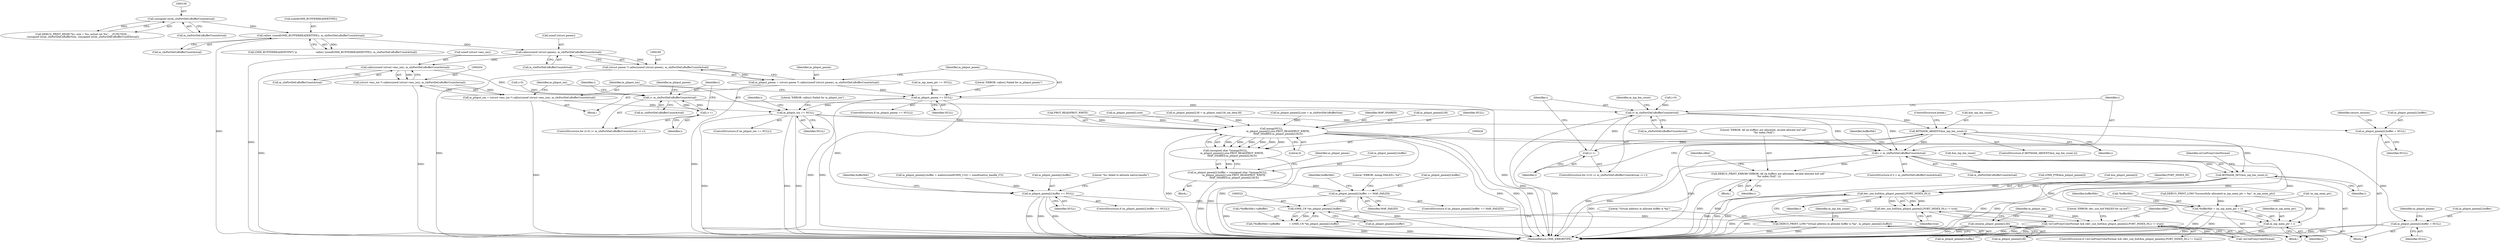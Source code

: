 digraph "0_Android_7558d03e6498e970b761aa44fff6b2c659202d95@API" {
"1000186" [label="(Call,calloc(sizeof (struct pmem), m_sInPortDef.nBufferCountActual))"];
"1000164" [label="(Call,calloc( (sizeof(OMX_BUFFERHEADERTYPE)), m_sInPortDef.nBufferCountActual))"];
"1000155" [label="(Call,(unsigned int)m_sInPortDef.nBufferCountActual)"];
"1000184" [label="(Call,(struct pmem *) calloc(sizeof (struct pmem), m_sInPortDef.nBufferCountActual))"];
"1000182" [label="(Call,m_pInput_pmem = (struct pmem *) calloc(sizeof (struct pmem), m_sInPortDef.nBufferCountActual))"];
"1000193" [label="(Call,m_pInput_pmem == NULL)"];
"1000212" [label="(Call,m_pInput_ion == NULL)"];
"1000410" [label="(Call,m_pInput_pmem[i].buffer = NULL)"];
"1000429" [label="(Call,mmap(NULL,\n                 m_pInput_pmem[i].size,PROT_READ|PROT_WRITE,\n                 MAP_SHARED,m_pInput_pmem[i].fd,0))"];
"1000427" [label="(Call,(unsigned char *)mmap(NULL,\n                 m_pInput_pmem[i].size,PROT_READ|PROT_WRITE,\n                 MAP_SHARED,m_pInput_pmem[i].fd,0))"];
"1000421" [label="(Call,m_pInput_pmem[i].buffer = (unsigned char *)mmap(NULL,\n                 m_pInput_pmem[i].size,PROT_READ|PROT_WRITE,\n                 MAP_SHARED,m_pInput_pmem[i].fd,0))"];
"1000447" [label="(Call,m_pInput_pmem[i].buffer == MAP_FAILED)"];
"1000521" [label="(Call,(OMX_U8 *)m_pInput_pmem[i].buffer)"];
"1000516" [label="(Call,(*bufferHdr)->pBuffer           = (OMX_U8 *)m_pInput_pmem[i].buffer)"];
"1000528" [label="(Call,DEBUG_PRINT_LOW(\"Virtual address in allocate buffer is %p\", m_pInput_pmem[i].buffer))"];
"1000458" [label="(Call,m_pInput_pmem[i].buffer = NULL)"];
"1000465" [label="(Call,close(m_pInput_pmem[i].fd))"];
"1000493" [label="(Call,m_pInput_pmem[i].buffer == NULL)"];
"1000205" [label="(Call,calloc(sizeof (struct venc_ion), m_sInPortDef.nBufferCountActual))"];
"1000203" [label="(Call,(struct venc_ion *) calloc(sizeof (struct venc_ion), m_sInPortDef.nBufferCountActual))"];
"1000201" [label="(Call,m_pInput_ion = (struct venc_ion *) calloc(sizeof (struct venc_ion), m_sInPortDef.nBufferCountActual))"];
"1000224" [label="(Call,i< m_sInPortDef.nBufferCountActual)"];
"1000229" [label="(Call,i++)"];
"1000271" [label="(Call,i< m_sInPortDef.nBufferCountActual)"];
"1000280" [label="(Call,BITMASK_ABSENT(&m_inp_bm_count,i))"];
"1000276" [label="(Call,i++)"];
"1000287" [label="(Call,i < m_sInPortDef.nBufferCountActual)"];
"1000293" [label="(Call,*bufferHdr = (m_inp_mem_ptr + i))"];
"1000296" [label="(Call,m_inp_mem_ptr + i)"];
"1000535" [label="(Call,BITMASK_SET(&m_inp_bm_count,i))"];
"1000544" [label="(Call,dev_use_buf(&m_pInput_pmem[i],PORT_INDEX_IN,i))"];
"1000543" [label="(Call,dev_use_buf(&m_pInput_pmem[i],PORT_INDEX_IN,i) != true)"];
"1000540" [label="(Call,!mUseProxyColorFormat && (dev_use_buf(&m_pInput_pmem[i],PORT_INDEX_IN,i) != true))"];
"1000559" [label="(Call,DEBUG_PRINT_ERROR(\"ERROR: All i/p buffers are allocated, invalid allocate buf call\"\n \"for index [%d]\", i))"];
"1000530" [label="(Call,m_pInput_pmem[i].buffer)"];
"1000211" [label="(ControlStructure,if (m_pInput_ion == NULL))"];
"1000454" [label="(Block,)"];
"1000293" [label="(Call,*bufferHdr = (m_inp_mem_ptr + i))"];
"1000202" [label="(Identifier,m_pInput_ion)"];
"1000436" [label="(Call,PROT_READ|PROT_WRITE)"];
"1000466" [label="(Call,m_pInput_pmem[i].fd)"];
"1000538" [label="(Identifier,i)"];
"1000339" [label="(Call,(OMX_PTR)&m_pInput_pmem[i])"];
"1000208" [label="(Call,m_sInPortDef.nBufferCountActual)"];
"1000298" [label="(Identifier,i)"];
"1000422" [label="(Call,m_pInput_pmem[i].buffer)"];
"1000167" [label="(Call,m_sInPortDef.nBufferCountActual)"];
"1000201" [label="(Call,m_pInput_ion = (struct venc_ion *) calloc(sizeof (struct venc_ion), m_sInPortDef.nBufferCountActual))"];
"1000431" [label="(Call,m_pInput_pmem[i].size)"];
"1000224" [label="(Call,i< m_sInPortDef.nBufferCountActual)"];
"1000427" [label="(Call,(unsigned char *)mmap(NULL,\n                 m_pInput_pmem[i].size,PROT_READ|PROT_WRITE,\n                 MAP_SHARED,m_pInput_pmem[i].fd,0))"];
"1000453" [label="(Identifier,MAP_FAILED)"];
"1000448" [label="(Call,m_pInput_pmem[i].buffer)"];
"1000155" [label="(Call,(unsigned int)m_sInPortDef.nBufferCountActual)"];
"1000296" [label="(Call,m_inp_mem_ptr + i)"];
"1000289" [label="(Call,m_sInPortDef.nBufferCountActual)"];
"1000302" [label="(Identifier,bufferHdr)"];
"1000458" [label="(Call,m_pInput_pmem[i].buffer = NULL)"];
"1000272" [label="(Identifier,i)"];
"1000551" [label="(Identifier,true)"];
"1000225" [label="(Identifier,i)"];
"1000493" [label="(Call,m_pInput_pmem[i].buffer == NULL)"];
"1000285" [label="(ControlStructure,break;)"];
"1000179" [label="(Call,DEBUG_PRINT_LOW(\"Successfully allocated m_inp_mem_ptr = %p\", m_inp_mem_ptr))"];
"1000195" [label="(Identifier,NULL)"];
"1000567" [label="(MethodReturn,OMX_ERRORTYPE)"];
"1000193" [label="(Call,m_pInput_pmem == NULL)"];
"1000529" [label="(Literal,\"Virtual address in allocate buffer is %p\")"];
"1000269" [label="(Identifier,i)"];
"1000297" [label="(Identifier,m_inp_mem_ptr)"];
"1000559" [label="(Call,DEBUG_PRINT_ERROR(\"ERROR: All i/p buffers are allocated, invalid allocate buf call\"\n \"for index [%d]\", i))"];
"1000381" [label="(Call,m_pInput_pmem[i].fd = m_pInput_ion[i].fd_ion_data.fd)"];
"1000294" [label="(Call,*bufferHdr)"];
"1000545" [label="(Call,&m_pInput_pmem[i])"];
"1000235" [label="(Identifier,m_pInput_pmem)"];
"1000212" [label="(Call,m_pInput_ion == NULL)"];
"1000554" [label="(Literal,\"ERROR: dev_use_buf FAILED for i/p buf\")"];
"1000283" [label="(Identifier,i)"];
"1000394" [label="(Call,m_pInput_pmem[i].size = m_sInPortDef.nBufferSize)"];
"1000288" [label="(Identifier,i)"];
"1000544" [label="(Call,dev_use_buf(&m_pInput_pmem[i],PORT_INDEX_IN,i))"];
"1000480" [label="(Call,m_pInput_pmem[i].buffer = malloc(sizeof(OMX_U32) + sizeof(native_handle_t*)))"];
"1000276" [label="(Call,i++)"];
"1000450" [label="(Identifier,m_pInput_pmem)"];
"1000206" [label="(Call,sizeof (struct venc_ion))"];
"1000226" [label="(Call,m_sInPortDef.nBufferCountActual)"];
"1000186" [label="(Call,calloc(sizeof (struct pmem), m_sInPortDef.nBufferCountActual))"];
"1000280" [label="(Call,BITMASK_ABSENT(&m_inp_bm_count,i))"];
"1000536" [label="(Call,&m_inp_bm_count)"];
"1000287" [label="(Call,i < m_sInPortDef.nBufferCountActual)"];
"1000499" [label="(Identifier,NULL)"];
"1000528" [label="(Call,DEBUG_PRINT_LOW(\"Virtual address in allocate buffer is %p\", m_pInput_pmem[i].buffer))"];
"1000549" [label="(Identifier,PORT_INDEX_IN)"];
"1000184" [label="(Call,(struct pmem *) calloc(sizeof (struct pmem), m_sInPortDef.nBufferCountActual))"];
"1000416" [label="(Identifier,NULL)"];
"1000205" [label="(Call,calloc(sizeof (struct venc_ion), m_sInPortDef.nBufferCountActual))"];
"1000465" [label="(Call,close(m_pInput_pmem[i].fd))"];
"1000445" [label="(Literal,0)"];
"1000194" [label="(Identifier,m_pInput_pmem)"];
"1000439" [label="(Identifier,MAP_SHARED)"];
"1000214" [label="(Identifier,NULL)"];
"1000464" [label="(Identifier,NULL)"];
"1000217" [label="(Literal,\"ERROR: calloc() Failed for m_pInput_ion\")"];
"1000183" [label="(Identifier,m_pInput_pmem)"];
"1000267" [label="(ControlStructure,for (i=0; i< m_sInPortDef.nBufferCountActual; i++))"];
"1000440" [label="(Call,m_pInput_pmem[i].fd)"];
"1000271" [label="(Call,i< m_sInPortDef.nBufferCountActual)"];
"1000494" [label="(Call,m_pInput_pmem[i].buffer)"];
"1000165" [label="(Call,sizeof(OMX_BUFFERHEADERTYPE))"];
"1000468" [label="(Identifier,m_pInput_pmem)"];
"1000519" [label="(Identifier,bufferHdr)"];
"1000282" [label="(Identifier,m_inp_bm_count)"];
"1000295" [label="(Identifier,bufferHdr)"];
"1000286" [label="(ControlStructure,if (i < m_sInPortDef.nBufferCountActual))"];
"1000537" [label="(Identifier,m_inp_bm_count)"];
"1000162" [label="(Call,(OMX_BUFFERHEADERTYPE*) \\n                        calloc( (sizeof(OMX_BUFFERHEADERTYPE)), m_sInPortDef.nBufferCountActual))"];
"1000419" [label="(Identifier,secure_session)"];
"1000558" [label="(Block,)"];
"1000550" [label="(Identifier,i)"];
"1000420" [label="(Block,)"];
"1000273" [label="(Call,m_sInPortDef.nBufferCountActual)"];
"1000281" [label="(Call,&m_inp_bm_count)"];
"1000171" [label="(Call,m_inp_mem_ptr == NULL)"];
"1000540" [label="(Call,!mUseProxyColorFormat && (dev_use_buf(&m_pInput_pmem[i],PORT_INDEX_IN,i) != true))"];
"1000144" [label="(Call,!m_inp_mem_ptr)"];
"1000189" [label="(Call,m_sInPortDef.nBufferCountActual)"];
"1000292" [label="(Block,)"];
"1000147" [label="(Call,DEBUG_PRINT_HIGH(\"%s: size = %u, actual cnt %u\", __FUNCTION__,\n (unsigned int)m_sInPortDef.nBufferSize, (unsigned int)m_sInPortDef.nBufferCountActual))"];
"1000446" [label="(ControlStructure,if (m_pInput_pmem[i].buffer == MAP_FAILED))"];
"1000539" [label="(ControlStructure,if (!mUseProxyColorFormat && (dev_use_buf(&m_pInput_pmem[i],PORT_INDEX_IN,i) != true)))"];
"1000517" [label="(Call,(*bufferHdr)->pBuffer)"];
"1000456" [label="(Literal,\"ERROR: mmap FAILED= %d\")"];
"1000222" [label="(Identifier,i)"];
"1000474" [label="(Identifier,m_pInput_ion)"];
"1000560" [label="(Literal,\"ERROR: All i/p buffers are allocated, invalid allocate buf call\"\n \"for index [%d]\")"];
"1000187" [label="(Call,sizeof (struct pmem))"];
"1000430" [label="(Identifier,NULL)"];
"1000492" [label="(ControlStructure,if (m_pInput_pmem[i].buffer == NULL))"];
"1000164" [label="(Call,calloc( (sizeof(OMX_BUFFERHEADERTYPE)), m_sInPortDef.nBufferCountActual))"];
"1000535" [label="(Call,BITMASK_SET(&m_inp_bm_count,i))"];
"1000561" [label="(Identifier,i)"];
"1000459" [label="(Call,m_pInput_pmem[i].buffer)"];
"1000221" [label="(Call,i=0)"];
"1000502" [label="(Literal,\"%s: failed to allocate native-handle\")"];
"1000543" [label="(Call,dev_use_buf(&m_pInput_pmem[i],PORT_INDEX_IN,i) != true)"];
"1000213" [label="(Identifier,m_pInput_ion)"];
"1000516" [label="(Call,(*bufferHdr)->pBuffer           = (OMX_U8 *)m_pInput_pmem[i].buffer)"];
"1000447" [label="(Call,m_pInput_pmem[i].buffer == MAP_FAILED)"];
"1000509" [label="(Identifier,bufferHdr)"];
"1000268" [label="(Call,i=0)"];
"1000563" [label="(Identifier,eRet)"];
"1000203" [label="(Call,(struct venc_ion *) calloc(sizeof (struct venc_ion), m_sInPortDef.nBufferCountActual))"];
"1000230" [label="(Identifier,i)"];
"1000157" [label="(Call,m_sInPortDef.nBufferCountActual)"];
"1000566" [label="(Identifier,eRet)"];
"1000541" [label="(Call,!mUseProxyColorFormat)"];
"1000411" [label="(Call,m_pInput_pmem[i].buffer)"];
"1000220" [label="(ControlStructure,for (i=0; i< m_sInPortDef.nBufferCountActual; i++))"];
"1000521" [label="(Call,(OMX_U8 *)m_pInput_pmem[i].buffer)"];
"1000542" [label="(Identifier,mUseProxyColorFormat)"];
"1000410" [label="(Call,m_pInput_pmem[i].buffer = NULL)"];
"1000198" [label="(Literal,\"ERROR: calloc() Failed for m_pInput_pmem\")"];
"1000429" [label="(Call,mmap(NULL,\n                 m_pInput_pmem[i].size,PROT_READ|PROT_WRITE,\n                 MAP_SHARED,m_pInput_pmem[i].fd,0))"];
"1000523" [label="(Call,m_pInput_pmem[i].buffer)"];
"1000192" [label="(ControlStructure,if (m_pInput_pmem == NULL))"];
"1000421" [label="(Call,m_pInput_pmem[i].buffer = (unsigned char *)mmap(NULL,\n                 m_pInput_pmem[i].size,PROT_READ|PROT_WRITE,\n                 MAP_SHARED,m_pInput_pmem[i].fd,0))"];
"1000182" [label="(Call,m_pInput_pmem = (struct pmem *) calloc(sizeof (struct pmem), m_sInPortDef.nBufferCountActual))"];
"1000146" [label="(Block,)"];
"1000279" [label="(ControlStructure,if (BITMASK_ABSENT(&m_inp_bm_count,i)))"];
"1000277" [label="(Identifier,i)"];
"1000229" [label="(Call,i++)"];
"1000186" -> "1000184"  [label="AST: "];
"1000186" -> "1000189"  [label="CFG: "];
"1000187" -> "1000186"  [label="AST: "];
"1000189" -> "1000186"  [label="AST: "];
"1000184" -> "1000186"  [label="CFG: "];
"1000186" -> "1000567"  [label="DDG: "];
"1000186" -> "1000184"  [label="DDG: "];
"1000164" -> "1000186"  [label="DDG: "];
"1000186" -> "1000205"  [label="DDG: "];
"1000164" -> "1000162"  [label="AST: "];
"1000164" -> "1000167"  [label="CFG: "];
"1000165" -> "1000164"  [label="AST: "];
"1000167" -> "1000164"  [label="AST: "];
"1000162" -> "1000164"  [label="CFG: "];
"1000164" -> "1000567"  [label="DDG: "];
"1000164" -> "1000162"  [label="DDG: "];
"1000155" -> "1000164"  [label="DDG: "];
"1000155" -> "1000147"  [label="AST: "];
"1000155" -> "1000157"  [label="CFG: "];
"1000156" -> "1000155"  [label="AST: "];
"1000157" -> "1000155"  [label="AST: "];
"1000147" -> "1000155"  [label="CFG: "];
"1000155" -> "1000147"  [label="DDG: "];
"1000184" -> "1000182"  [label="AST: "];
"1000185" -> "1000184"  [label="AST: "];
"1000182" -> "1000184"  [label="CFG: "];
"1000184" -> "1000567"  [label="DDG: "];
"1000184" -> "1000182"  [label="DDG: "];
"1000182" -> "1000146"  [label="AST: "];
"1000183" -> "1000182"  [label="AST: "];
"1000194" -> "1000182"  [label="CFG: "];
"1000182" -> "1000567"  [label="DDG: "];
"1000182" -> "1000193"  [label="DDG: "];
"1000193" -> "1000192"  [label="AST: "];
"1000193" -> "1000195"  [label="CFG: "];
"1000194" -> "1000193"  [label="AST: "];
"1000195" -> "1000193"  [label="AST: "];
"1000198" -> "1000193"  [label="CFG: "];
"1000202" -> "1000193"  [label="CFG: "];
"1000193" -> "1000567"  [label="DDG: "];
"1000193" -> "1000567"  [label="DDG: "];
"1000193" -> "1000567"  [label="DDG: "];
"1000171" -> "1000193"  [label="DDG: "];
"1000193" -> "1000212"  [label="DDG: "];
"1000212" -> "1000211"  [label="AST: "];
"1000212" -> "1000214"  [label="CFG: "];
"1000213" -> "1000212"  [label="AST: "];
"1000214" -> "1000212"  [label="AST: "];
"1000217" -> "1000212"  [label="CFG: "];
"1000222" -> "1000212"  [label="CFG: "];
"1000212" -> "1000567"  [label="DDG: "];
"1000212" -> "1000567"  [label="DDG: "];
"1000212" -> "1000567"  [label="DDG: "];
"1000201" -> "1000212"  [label="DDG: "];
"1000212" -> "1000410"  [label="DDG: "];
"1000212" -> "1000429"  [label="DDG: "];
"1000212" -> "1000493"  [label="DDG: "];
"1000410" -> "1000292"  [label="AST: "];
"1000410" -> "1000416"  [label="CFG: "];
"1000411" -> "1000410"  [label="AST: "];
"1000416" -> "1000410"  [label="AST: "];
"1000419" -> "1000410"  [label="CFG: "];
"1000429" -> "1000427"  [label="AST: "];
"1000429" -> "1000445"  [label="CFG: "];
"1000430" -> "1000429"  [label="AST: "];
"1000431" -> "1000429"  [label="AST: "];
"1000436" -> "1000429"  [label="AST: "];
"1000439" -> "1000429"  [label="AST: "];
"1000440" -> "1000429"  [label="AST: "];
"1000445" -> "1000429"  [label="AST: "];
"1000427" -> "1000429"  [label="CFG: "];
"1000429" -> "1000567"  [label="DDG: "];
"1000429" -> "1000567"  [label="DDG: "];
"1000429" -> "1000567"  [label="DDG: "];
"1000429" -> "1000567"  [label="DDG: "];
"1000429" -> "1000567"  [label="DDG: "];
"1000429" -> "1000427"  [label="DDG: "];
"1000429" -> "1000427"  [label="DDG: "];
"1000429" -> "1000427"  [label="DDG: "];
"1000429" -> "1000427"  [label="DDG: "];
"1000429" -> "1000427"  [label="DDG: "];
"1000429" -> "1000427"  [label="DDG: "];
"1000394" -> "1000429"  [label="DDG: "];
"1000436" -> "1000429"  [label="DDG: "];
"1000436" -> "1000429"  [label="DDG: "];
"1000381" -> "1000429"  [label="DDG: "];
"1000429" -> "1000458"  [label="DDG: "];
"1000429" -> "1000465"  [label="DDG: "];
"1000427" -> "1000421"  [label="AST: "];
"1000428" -> "1000427"  [label="AST: "];
"1000421" -> "1000427"  [label="CFG: "];
"1000427" -> "1000567"  [label="DDG: "];
"1000427" -> "1000421"  [label="DDG: "];
"1000421" -> "1000420"  [label="AST: "];
"1000422" -> "1000421"  [label="AST: "];
"1000450" -> "1000421"  [label="CFG: "];
"1000421" -> "1000567"  [label="DDG: "];
"1000421" -> "1000447"  [label="DDG: "];
"1000447" -> "1000446"  [label="AST: "];
"1000447" -> "1000453"  [label="CFG: "];
"1000448" -> "1000447"  [label="AST: "];
"1000453" -> "1000447"  [label="AST: "];
"1000456" -> "1000447"  [label="CFG: "];
"1000519" -> "1000447"  [label="CFG: "];
"1000447" -> "1000567"  [label="DDG: "];
"1000447" -> "1000567"  [label="DDG: "];
"1000447" -> "1000521"  [label="DDG: "];
"1000521" -> "1000516"  [label="AST: "];
"1000521" -> "1000523"  [label="CFG: "];
"1000522" -> "1000521"  [label="AST: "];
"1000523" -> "1000521"  [label="AST: "];
"1000516" -> "1000521"  [label="CFG: "];
"1000521" -> "1000516"  [label="DDG: "];
"1000493" -> "1000521"  [label="DDG: "];
"1000521" -> "1000528"  [label="DDG: "];
"1000516" -> "1000292"  [label="AST: "];
"1000517" -> "1000516"  [label="AST: "];
"1000529" -> "1000516"  [label="CFG: "];
"1000516" -> "1000567"  [label="DDG: "];
"1000516" -> "1000567"  [label="DDG: "];
"1000528" -> "1000292"  [label="AST: "];
"1000528" -> "1000530"  [label="CFG: "];
"1000529" -> "1000528"  [label="AST: "];
"1000530" -> "1000528"  [label="AST: "];
"1000537" -> "1000528"  [label="CFG: "];
"1000528" -> "1000567"  [label="DDG: "];
"1000528" -> "1000567"  [label="DDG: "];
"1000458" -> "1000454"  [label="AST: "];
"1000458" -> "1000464"  [label="CFG: "];
"1000459" -> "1000458"  [label="AST: "];
"1000464" -> "1000458"  [label="AST: "];
"1000468" -> "1000458"  [label="CFG: "];
"1000458" -> "1000567"  [label="DDG: "];
"1000458" -> "1000567"  [label="DDG: "];
"1000465" -> "1000454"  [label="AST: "];
"1000465" -> "1000466"  [label="CFG: "];
"1000466" -> "1000465"  [label="AST: "];
"1000474" -> "1000465"  [label="CFG: "];
"1000465" -> "1000567"  [label="DDG: "];
"1000465" -> "1000567"  [label="DDG: "];
"1000493" -> "1000492"  [label="AST: "];
"1000493" -> "1000499"  [label="CFG: "];
"1000494" -> "1000493"  [label="AST: "];
"1000499" -> "1000493"  [label="AST: "];
"1000502" -> "1000493"  [label="CFG: "];
"1000509" -> "1000493"  [label="CFG: "];
"1000493" -> "1000567"  [label="DDG: "];
"1000493" -> "1000567"  [label="DDG: "];
"1000493" -> "1000567"  [label="DDG: "];
"1000480" -> "1000493"  [label="DDG: "];
"1000205" -> "1000203"  [label="AST: "];
"1000205" -> "1000208"  [label="CFG: "];
"1000206" -> "1000205"  [label="AST: "];
"1000208" -> "1000205"  [label="AST: "];
"1000203" -> "1000205"  [label="CFG: "];
"1000205" -> "1000567"  [label="DDG: "];
"1000205" -> "1000203"  [label="DDG: "];
"1000205" -> "1000224"  [label="DDG: "];
"1000203" -> "1000201"  [label="AST: "];
"1000204" -> "1000203"  [label="AST: "];
"1000201" -> "1000203"  [label="CFG: "];
"1000203" -> "1000567"  [label="DDG: "];
"1000203" -> "1000201"  [label="DDG: "];
"1000201" -> "1000146"  [label="AST: "];
"1000202" -> "1000201"  [label="AST: "];
"1000213" -> "1000201"  [label="CFG: "];
"1000201" -> "1000567"  [label="DDG: "];
"1000224" -> "1000220"  [label="AST: "];
"1000224" -> "1000226"  [label="CFG: "];
"1000225" -> "1000224"  [label="AST: "];
"1000226" -> "1000224"  [label="AST: "];
"1000235" -> "1000224"  [label="CFG: "];
"1000269" -> "1000224"  [label="CFG: "];
"1000221" -> "1000224"  [label="DDG: "];
"1000229" -> "1000224"  [label="DDG: "];
"1000224" -> "1000229"  [label="DDG: "];
"1000224" -> "1000271"  [label="DDG: "];
"1000229" -> "1000220"  [label="AST: "];
"1000229" -> "1000230"  [label="CFG: "];
"1000230" -> "1000229"  [label="AST: "];
"1000225" -> "1000229"  [label="CFG: "];
"1000271" -> "1000267"  [label="AST: "];
"1000271" -> "1000273"  [label="CFG: "];
"1000272" -> "1000271"  [label="AST: "];
"1000273" -> "1000271"  [label="AST: "];
"1000282" -> "1000271"  [label="CFG: "];
"1000288" -> "1000271"  [label="CFG: "];
"1000271" -> "1000567"  [label="DDG: "];
"1000268" -> "1000271"  [label="DDG: "];
"1000276" -> "1000271"  [label="DDG: "];
"1000271" -> "1000280"  [label="DDG: "];
"1000271" -> "1000287"  [label="DDG: "];
"1000271" -> "1000287"  [label="DDG: "];
"1000280" -> "1000279"  [label="AST: "];
"1000280" -> "1000283"  [label="CFG: "];
"1000281" -> "1000280"  [label="AST: "];
"1000283" -> "1000280"  [label="AST: "];
"1000285" -> "1000280"  [label="CFG: "];
"1000277" -> "1000280"  [label="CFG: "];
"1000280" -> "1000567"  [label="DDG: "];
"1000280" -> "1000567"  [label="DDG: "];
"1000280" -> "1000276"  [label="DDG: "];
"1000280" -> "1000287"  [label="DDG: "];
"1000280" -> "1000535"  [label="DDG: "];
"1000276" -> "1000267"  [label="AST: "];
"1000276" -> "1000277"  [label="CFG: "];
"1000277" -> "1000276"  [label="AST: "];
"1000272" -> "1000276"  [label="CFG: "];
"1000287" -> "1000286"  [label="AST: "];
"1000287" -> "1000289"  [label="CFG: "];
"1000288" -> "1000287"  [label="AST: "];
"1000289" -> "1000287"  [label="AST: "];
"1000295" -> "1000287"  [label="CFG: "];
"1000560" -> "1000287"  [label="CFG: "];
"1000287" -> "1000567"  [label="DDG: "];
"1000287" -> "1000567"  [label="DDG: "];
"1000287" -> "1000293"  [label="DDG: "];
"1000287" -> "1000296"  [label="DDG: "];
"1000287" -> "1000535"  [label="DDG: "];
"1000287" -> "1000559"  [label="DDG: "];
"1000293" -> "1000292"  [label="AST: "];
"1000293" -> "1000296"  [label="CFG: "];
"1000294" -> "1000293"  [label="AST: "];
"1000296" -> "1000293"  [label="AST: "];
"1000302" -> "1000293"  [label="CFG: "];
"1000293" -> "1000567"  [label="DDG: "];
"1000293" -> "1000567"  [label="DDG: "];
"1000179" -> "1000293"  [label="DDG: "];
"1000144" -> "1000293"  [label="DDG: "];
"1000296" -> "1000298"  [label="CFG: "];
"1000297" -> "1000296"  [label="AST: "];
"1000298" -> "1000296"  [label="AST: "];
"1000296" -> "1000567"  [label="DDG: "];
"1000296" -> "1000567"  [label="DDG: "];
"1000179" -> "1000296"  [label="DDG: "];
"1000144" -> "1000296"  [label="DDG: "];
"1000535" -> "1000292"  [label="AST: "];
"1000535" -> "1000538"  [label="CFG: "];
"1000536" -> "1000535"  [label="AST: "];
"1000538" -> "1000535"  [label="AST: "];
"1000542" -> "1000535"  [label="CFG: "];
"1000535" -> "1000567"  [label="DDG: "];
"1000535" -> "1000567"  [label="DDG: "];
"1000535" -> "1000567"  [label="DDG: "];
"1000535" -> "1000544"  [label="DDG: "];
"1000544" -> "1000543"  [label="AST: "];
"1000544" -> "1000550"  [label="CFG: "];
"1000545" -> "1000544"  [label="AST: "];
"1000549" -> "1000544"  [label="AST: "];
"1000550" -> "1000544"  [label="AST: "];
"1000551" -> "1000544"  [label="CFG: "];
"1000544" -> "1000567"  [label="DDG: "];
"1000544" -> "1000567"  [label="DDG: "];
"1000544" -> "1000567"  [label="DDG: "];
"1000544" -> "1000543"  [label="DDG: "];
"1000544" -> "1000543"  [label="DDG: "];
"1000544" -> "1000543"  [label="DDG: "];
"1000339" -> "1000544"  [label="DDG: "];
"1000543" -> "1000540"  [label="AST: "];
"1000543" -> "1000551"  [label="CFG: "];
"1000551" -> "1000543"  [label="AST: "];
"1000540" -> "1000543"  [label="CFG: "];
"1000543" -> "1000567"  [label="DDG: "];
"1000543" -> "1000567"  [label="DDG: "];
"1000543" -> "1000540"  [label="DDG: "];
"1000543" -> "1000540"  [label="DDG: "];
"1000540" -> "1000539"  [label="AST: "];
"1000540" -> "1000541"  [label="CFG: "];
"1000541" -> "1000540"  [label="AST: "];
"1000554" -> "1000540"  [label="CFG: "];
"1000566" -> "1000540"  [label="CFG: "];
"1000540" -> "1000567"  [label="DDG: "];
"1000540" -> "1000567"  [label="DDG: "];
"1000540" -> "1000567"  [label="DDG: "];
"1000541" -> "1000540"  [label="DDG: "];
"1000559" -> "1000558"  [label="AST: "];
"1000559" -> "1000561"  [label="CFG: "];
"1000560" -> "1000559"  [label="AST: "];
"1000561" -> "1000559"  [label="AST: "];
"1000563" -> "1000559"  [label="CFG: "];
"1000559" -> "1000567"  [label="DDG: "];
"1000559" -> "1000567"  [label="DDG: "];
}
